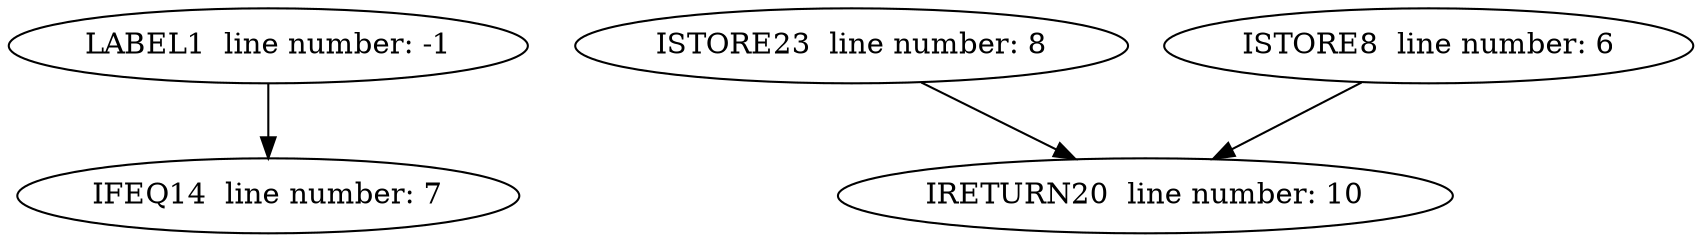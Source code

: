 digraph ProgramGraph {
"LABEL1  line number: -1"->"IFEQ14  line number: 7"
"ISTORE23  line number: 8"->"IRETURN20  line number: 10"
"ISTORE8  line number: 6"->"IRETURN20  line number: 10"
}